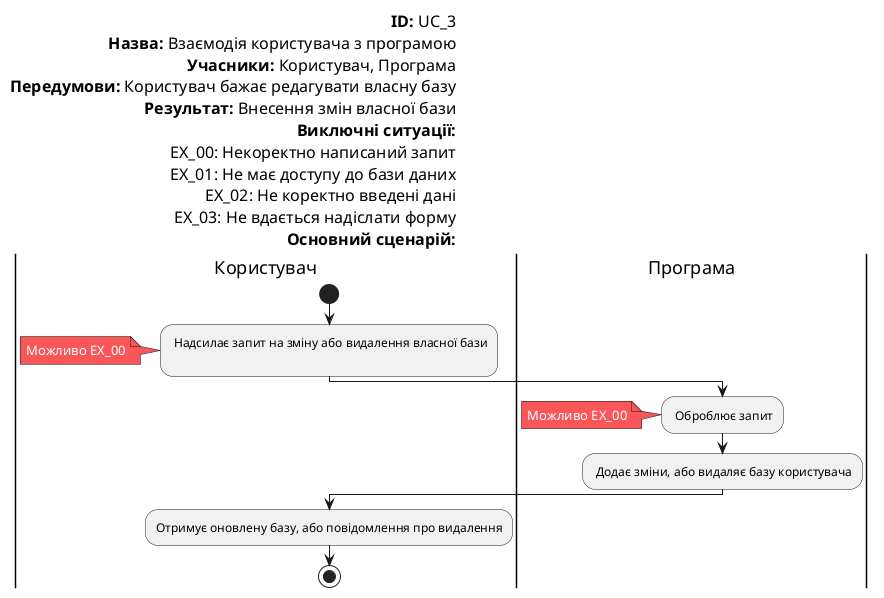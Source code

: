 @startuml UseСase3


left header
<font color=000 size=16><b>ID:</b> UC_3
<font color=000 size=16><b>Назва:</b> Взаємодія користувача з програмою
<font color=000 size=16><b>Учасники:</b> Користувач, Програма
<font color=000 size=16><b>Передумови:</b> Користувач бажає редагувати власну базу
<font color=000 size=16><b>Результат:</b> Внесення змін власної бази
<font color=000 size=16><b>Виключні ситуації:</b>
<font color=000 size=16>EX_00: Некоректно написаний запит
<font color=000 size=16>EX_01: Не має доступу до бази даних
<font color=000 size=16>EX_02: Не коректно введені дані
<font color=000 size=16>EX_03: Не вдається надіслати форму
<font color=000 size=16><b>Основний сценарій:</b>
end header


skinparam	shadowing false
skinparam Note {
	BackgroundColor #f85658
	FontColor #ffffff
}
|Користувач|
start
: Надсилає запит на зміну або видалення власної бази
;
note left
Можливо ЕХ_00
end note

|Програма|
: Оброблює запит;
note left
Можливо ЕХ_00
end note

: Додає зміни, або видаляє базу користувача;

|Користувач|
:Отримує оновлену базу, або повідомлення про видалення;
stop;
@enduml
